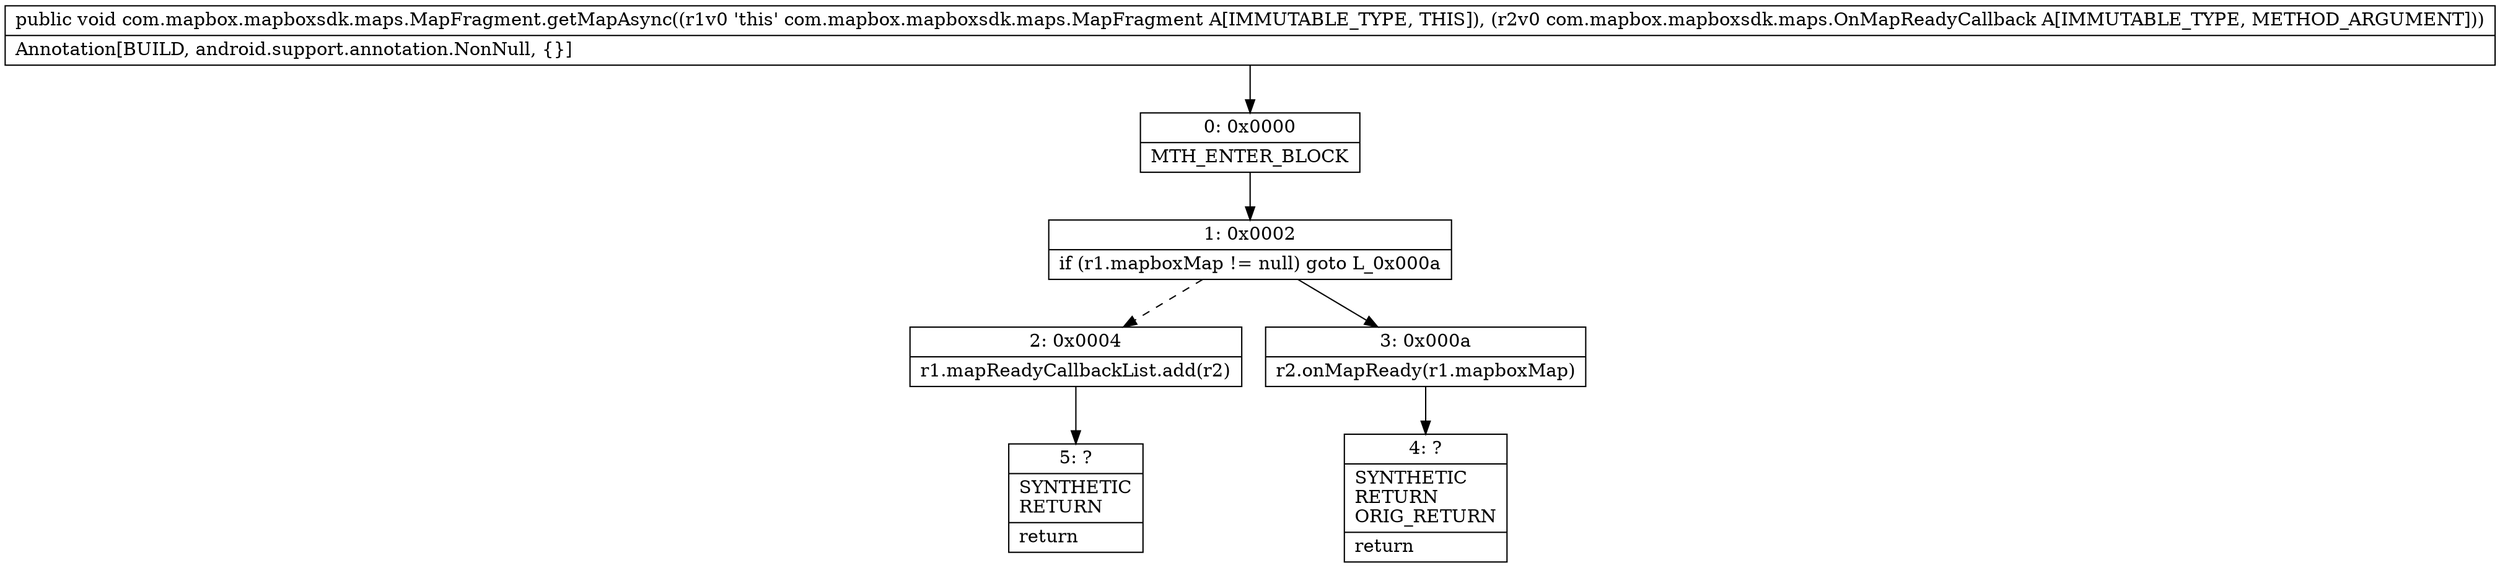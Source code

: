 digraph "CFG forcom.mapbox.mapboxsdk.maps.MapFragment.getMapAsync(Lcom\/mapbox\/mapboxsdk\/maps\/OnMapReadyCallback;)V" {
Node_0 [shape=record,label="{0\:\ 0x0000|MTH_ENTER_BLOCK\l}"];
Node_1 [shape=record,label="{1\:\ 0x0002|if (r1.mapboxMap != null) goto L_0x000a\l}"];
Node_2 [shape=record,label="{2\:\ 0x0004|r1.mapReadyCallbackList.add(r2)\l}"];
Node_3 [shape=record,label="{3\:\ 0x000a|r2.onMapReady(r1.mapboxMap)\l}"];
Node_4 [shape=record,label="{4\:\ ?|SYNTHETIC\lRETURN\lORIG_RETURN\l|return\l}"];
Node_5 [shape=record,label="{5\:\ ?|SYNTHETIC\lRETURN\l|return\l}"];
MethodNode[shape=record,label="{public void com.mapbox.mapboxsdk.maps.MapFragment.getMapAsync((r1v0 'this' com.mapbox.mapboxsdk.maps.MapFragment A[IMMUTABLE_TYPE, THIS]), (r2v0 com.mapbox.mapboxsdk.maps.OnMapReadyCallback A[IMMUTABLE_TYPE, METHOD_ARGUMENT]))  | Annotation[BUILD, android.support.annotation.NonNull, \{\}]\l}"];
MethodNode -> Node_0;
Node_0 -> Node_1;
Node_1 -> Node_2[style=dashed];
Node_1 -> Node_3;
Node_2 -> Node_5;
Node_3 -> Node_4;
}

